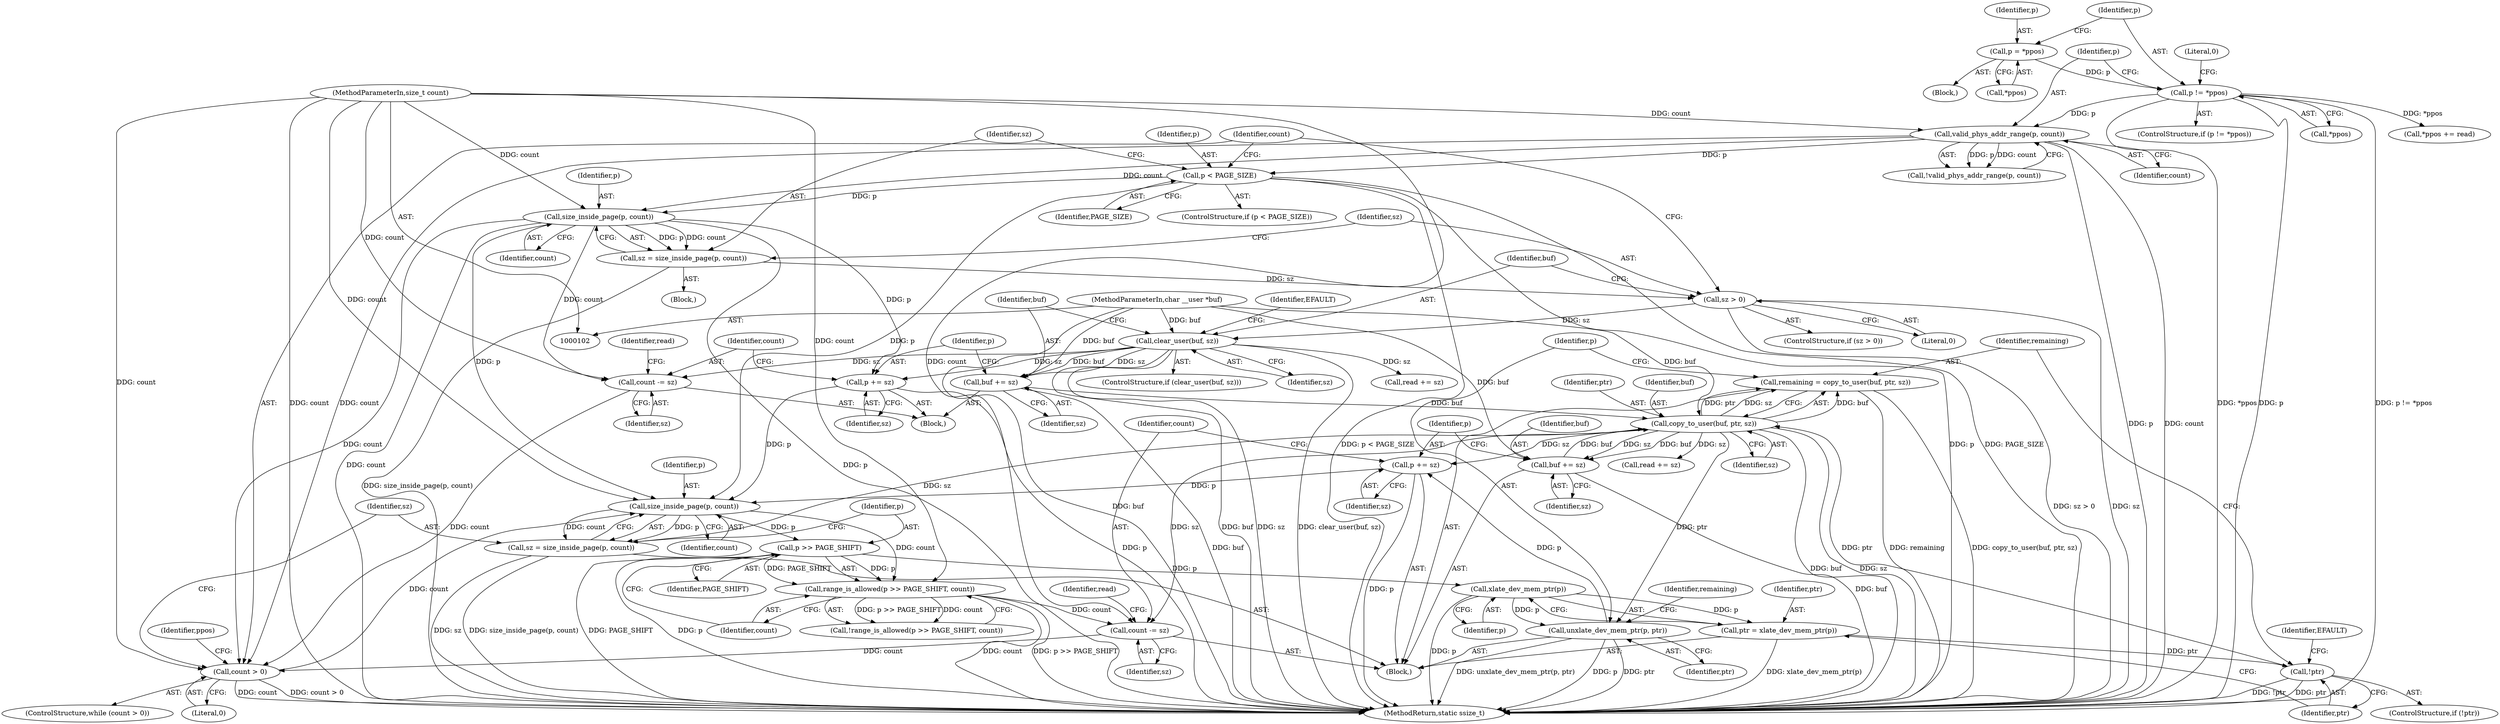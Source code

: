 digraph "1_linux_a4866aa812518ed1a37d8ea0c881dc946409de94_0@API" {
"1000199" [label="(Call,remaining = copy_to_user(buf, ptr, sz))"];
"1000201" [label="(Call,copy_to_user(buf, ptr, sz))"];
"1000156" [label="(Call,buf += sz)"];
"1000150" [label="(Call,clear_user(buf, sz))"];
"1000104" [label="(MethodParameterIn,char __user *buf)"];
"1000145" [label="(Call,sz > 0)"];
"1000139" [label="(Call,sz = size_inside_page(p, count))"];
"1000141" [label="(Call,size_inside_page(p, count))"];
"1000135" [label="(Call,p < PAGE_SIZE)"];
"1000125" [label="(Call,valid_phys_addr_range(p, count))"];
"1000117" [label="(Call,p != *ppos)"];
"1000109" [label="(Call,p = *ppos)"];
"1000105" [label="(MethodParameterIn,size_t count)"];
"1000213" [label="(Call,buf += sz)"];
"1000194" [label="(Call,!ptr)"];
"1000189" [label="(Call,ptr = xlate_dev_mem_ptr(p))"];
"1000191" [label="(Call,xlate_dev_mem_ptr(p))"];
"1000182" [label="(Call,p >> PAGE_SHIFT)"];
"1000176" [label="(Call,size_inside_page(p, count))"];
"1000216" [label="(Call,p += sz)"];
"1000205" [label="(Call,unxlate_dev_mem_ptr(p, ptr))"];
"1000159" [label="(Call,p += sz)"];
"1000169" [label="(Call,count > 0)"];
"1000162" [label="(Call,count -= sz)"];
"1000219" [label="(Call,count -= sz)"];
"1000181" [label="(Call,range_is_allowed(p >> PAGE_SHIFT, count))"];
"1000174" [label="(Call,sz = size_inside_page(p, count))"];
"1000205" [label="(Call,unxlate_dev_mem_ptr(p, ptr))"];
"1000142" [label="(Identifier,p)"];
"1000148" [label="(Block,)"];
"1000195" [label="(Identifier,ptr)"];
"1000227" [label="(Identifier,ppos)"];
"1000217" [label="(Identifier,p)"];
"1000185" [label="(Identifier,count)"];
"1000110" [label="(Identifier,p)"];
"1000155" [label="(Identifier,EFAULT)"];
"1000169" [label="(Call,count > 0)"];
"1000218" [label="(Identifier,sz)"];
"1000152" [label="(Identifier,sz)"];
"1000219" [label="(Call,count -= sz)"];
"1000161" [label="(Identifier,sz)"];
"1000177" [label="(Identifier,p)"];
"1000204" [label="(Identifier,sz)"];
"1000107" [label="(Block,)"];
"1000207" [label="(Identifier,ptr)"];
"1000191" [label="(Call,xlate_dev_mem_ptr(p))"];
"1000147" [label="(Literal,0)"];
"1000124" [label="(Call,!valid_phys_addr_range(p, count))"];
"1000157" [label="(Identifier,buf)"];
"1000172" [label="(Block,)"];
"1000190" [label="(Identifier,ptr)"];
"1000193" [label="(ControlStructure,if (!ptr))"];
"1000176" [label="(Call,size_inside_page(p, count))"];
"1000182" [label="(Call,p >> PAGE_SHIFT)"];
"1000203" [label="(Identifier,ptr)"];
"1000139" [label="(Call,sz = size_inside_page(p, count))"];
"1000171" [label="(Literal,0)"];
"1000225" [label="(Call,*ppos += read)"];
"1000162" [label="(Call,count -= sz)"];
"1000200" [label="(Identifier,remaining)"];
"1000104" [label="(MethodParameterIn,char __user *buf)"];
"1000150" [label="(Call,clear_user(buf, sz))"];
"1000160" [label="(Identifier,p)"];
"1000164" [label="(Identifier,sz)"];
"1000222" [label="(Call,read += sz)"];
"1000165" [label="(Call,read += sz)"];
"1000221" [label="(Identifier,sz)"];
"1000199" [label="(Call,remaining = copy_to_user(buf, ptr, sz))"];
"1000146" [label="(Identifier,sz)"];
"1000194" [label="(Call,!ptr)"];
"1000168" [label="(ControlStructure,while (count > 0))"];
"1000119" [label="(Call,*ppos)"];
"1000122" [label="(Literal,0)"];
"1000170" [label="(Identifier,count)"];
"1000206" [label="(Identifier,p)"];
"1000159" [label="(Call,p += sz)"];
"1000192" [label="(Identifier,p)"];
"1000140" [label="(Identifier,sz)"];
"1000209" [label="(Identifier,remaining)"];
"1000145" [label="(Call,sz > 0)"];
"1000181" [label="(Call,range_is_allowed(p >> PAGE_SHIFT, count))"];
"1000180" [label="(Call,!range_is_allowed(p >> PAGE_SHIFT, count))"];
"1000125" [label="(Call,valid_phys_addr_range(p, count))"];
"1000116" [label="(ControlStructure,if (p != *ppos))"];
"1000137" [label="(Identifier,PAGE_SIZE)"];
"1000127" [label="(Identifier,count)"];
"1000118" [label="(Identifier,p)"];
"1000215" [label="(Identifier,sz)"];
"1000231" [label="(MethodReturn,static ssize_t)"];
"1000198" [label="(Identifier,EFAULT)"];
"1000105" [label="(MethodParameterIn,size_t count)"];
"1000158" [label="(Identifier,sz)"];
"1000126" [label="(Identifier,p)"];
"1000214" [label="(Identifier,buf)"];
"1000135" [label="(Call,p < PAGE_SIZE)"];
"1000201" [label="(Call,copy_to_user(buf, ptr, sz))"];
"1000220" [label="(Identifier,count)"];
"1000189" [label="(Call,ptr = xlate_dev_mem_ptr(p))"];
"1000138" [label="(Block,)"];
"1000175" [label="(Identifier,sz)"];
"1000117" [label="(Call,p != *ppos)"];
"1000149" [label="(ControlStructure,if (clear_user(buf, sz)))"];
"1000163" [label="(Identifier,count)"];
"1000109" [label="(Call,p = *ppos)"];
"1000216" [label="(Call,p += sz)"];
"1000174" [label="(Call,sz = size_inside_page(p, count))"];
"1000166" [label="(Identifier,read)"];
"1000202" [label="(Identifier,buf)"];
"1000178" [label="(Identifier,count)"];
"1000213" [label="(Call,buf += sz)"];
"1000151" [label="(Identifier,buf)"];
"1000144" [label="(ControlStructure,if (sz > 0))"];
"1000143" [label="(Identifier,count)"];
"1000141" [label="(Call,size_inside_page(p, count))"];
"1000156" [label="(Call,buf += sz)"];
"1000184" [label="(Identifier,PAGE_SHIFT)"];
"1000223" [label="(Identifier,read)"];
"1000136" [label="(Identifier,p)"];
"1000183" [label="(Identifier,p)"];
"1000134" [label="(ControlStructure,if (p < PAGE_SIZE))"];
"1000111" [label="(Call,*ppos)"];
"1000199" -> "1000172"  [label="AST: "];
"1000199" -> "1000201"  [label="CFG: "];
"1000200" -> "1000199"  [label="AST: "];
"1000201" -> "1000199"  [label="AST: "];
"1000206" -> "1000199"  [label="CFG: "];
"1000199" -> "1000231"  [label="DDG: copy_to_user(buf, ptr, sz)"];
"1000199" -> "1000231"  [label="DDG: remaining"];
"1000201" -> "1000199"  [label="DDG: buf"];
"1000201" -> "1000199"  [label="DDG: ptr"];
"1000201" -> "1000199"  [label="DDG: sz"];
"1000201" -> "1000204"  [label="CFG: "];
"1000202" -> "1000201"  [label="AST: "];
"1000203" -> "1000201"  [label="AST: "];
"1000204" -> "1000201"  [label="AST: "];
"1000201" -> "1000231"  [label="DDG: sz"];
"1000201" -> "1000231"  [label="DDG: buf"];
"1000156" -> "1000201"  [label="DDG: buf"];
"1000213" -> "1000201"  [label="DDG: buf"];
"1000104" -> "1000201"  [label="DDG: buf"];
"1000194" -> "1000201"  [label="DDG: ptr"];
"1000174" -> "1000201"  [label="DDG: sz"];
"1000201" -> "1000205"  [label="DDG: ptr"];
"1000201" -> "1000213"  [label="DDG: sz"];
"1000201" -> "1000213"  [label="DDG: buf"];
"1000201" -> "1000216"  [label="DDG: sz"];
"1000201" -> "1000219"  [label="DDG: sz"];
"1000201" -> "1000222"  [label="DDG: sz"];
"1000156" -> "1000148"  [label="AST: "];
"1000156" -> "1000158"  [label="CFG: "];
"1000157" -> "1000156"  [label="AST: "];
"1000158" -> "1000156"  [label="AST: "];
"1000160" -> "1000156"  [label="CFG: "];
"1000156" -> "1000231"  [label="DDG: buf"];
"1000150" -> "1000156"  [label="DDG: sz"];
"1000150" -> "1000156"  [label="DDG: buf"];
"1000104" -> "1000156"  [label="DDG: buf"];
"1000150" -> "1000149"  [label="AST: "];
"1000150" -> "1000152"  [label="CFG: "];
"1000151" -> "1000150"  [label="AST: "];
"1000152" -> "1000150"  [label="AST: "];
"1000155" -> "1000150"  [label="CFG: "];
"1000157" -> "1000150"  [label="CFG: "];
"1000150" -> "1000231"  [label="DDG: buf"];
"1000150" -> "1000231"  [label="DDG: sz"];
"1000150" -> "1000231"  [label="DDG: clear_user(buf, sz)"];
"1000104" -> "1000150"  [label="DDG: buf"];
"1000145" -> "1000150"  [label="DDG: sz"];
"1000150" -> "1000159"  [label="DDG: sz"];
"1000150" -> "1000162"  [label="DDG: sz"];
"1000150" -> "1000165"  [label="DDG: sz"];
"1000104" -> "1000102"  [label="AST: "];
"1000104" -> "1000231"  [label="DDG: buf"];
"1000104" -> "1000213"  [label="DDG: buf"];
"1000145" -> "1000144"  [label="AST: "];
"1000145" -> "1000147"  [label="CFG: "];
"1000146" -> "1000145"  [label="AST: "];
"1000147" -> "1000145"  [label="AST: "];
"1000151" -> "1000145"  [label="CFG: "];
"1000170" -> "1000145"  [label="CFG: "];
"1000145" -> "1000231"  [label="DDG: sz > 0"];
"1000145" -> "1000231"  [label="DDG: sz"];
"1000139" -> "1000145"  [label="DDG: sz"];
"1000139" -> "1000138"  [label="AST: "];
"1000139" -> "1000141"  [label="CFG: "];
"1000140" -> "1000139"  [label="AST: "];
"1000141" -> "1000139"  [label="AST: "];
"1000146" -> "1000139"  [label="CFG: "];
"1000139" -> "1000231"  [label="DDG: size_inside_page(p, count)"];
"1000141" -> "1000139"  [label="DDG: p"];
"1000141" -> "1000139"  [label="DDG: count"];
"1000141" -> "1000143"  [label="CFG: "];
"1000142" -> "1000141"  [label="AST: "];
"1000143" -> "1000141"  [label="AST: "];
"1000141" -> "1000231"  [label="DDG: p"];
"1000141" -> "1000231"  [label="DDG: count"];
"1000135" -> "1000141"  [label="DDG: p"];
"1000125" -> "1000141"  [label="DDG: count"];
"1000105" -> "1000141"  [label="DDG: count"];
"1000141" -> "1000159"  [label="DDG: p"];
"1000141" -> "1000162"  [label="DDG: count"];
"1000141" -> "1000169"  [label="DDG: count"];
"1000141" -> "1000176"  [label="DDG: p"];
"1000135" -> "1000134"  [label="AST: "];
"1000135" -> "1000137"  [label="CFG: "];
"1000136" -> "1000135"  [label="AST: "];
"1000137" -> "1000135"  [label="AST: "];
"1000140" -> "1000135"  [label="CFG: "];
"1000170" -> "1000135"  [label="CFG: "];
"1000135" -> "1000231"  [label="DDG: p < PAGE_SIZE"];
"1000135" -> "1000231"  [label="DDG: p"];
"1000135" -> "1000231"  [label="DDG: PAGE_SIZE"];
"1000125" -> "1000135"  [label="DDG: p"];
"1000135" -> "1000176"  [label="DDG: p"];
"1000125" -> "1000124"  [label="AST: "];
"1000125" -> "1000127"  [label="CFG: "];
"1000126" -> "1000125"  [label="AST: "];
"1000127" -> "1000125"  [label="AST: "];
"1000124" -> "1000125"  [label="CFG: "];
"1000125" -> "1000231"  [label="DDG: p"];
"1000125" -> "1000231"  [label="DDG: count"];
"1000125" -> "1000124"  [label="DDG: p"];
"1000125" -> "1000124"  [label="DDG: count"];
"1000117" -> "1000125"  [label="DDG: p"];
"1000105" -> "1000125"  [label="DDG: count"];
"1000125" -> "1000169"  [label="DDG: count"];
"1000117" -> "1000116"  [label="AST: "];
"1000117" -> "1000119"  [label="CFG: "];
"1000118" -> "1000117"  [label="AST: "];
"1000119" -> "1000117"  [label="AST: "];
"1000122" -> "1000117"  [label="CFG: "];
"1000126" -> "1000117"  [label="CFG: "];
"1000117" -> "1000231"  [label="DDG: p"];
"1000117" -> "1000231"  [label="DDG: p != *ppos"];
"1000117" -> "1000231"  [label="DDG: *ppos"];
"1000109" -> "1000117"  [label="DDG: p"];
"1000117" -> "1000225"  [label="DDG: *ppos"];
"1000109" -> "1000107"  [label="AST: "];
"1000109" -> "1000111"  [label="CFG: "];
"1000110" -> "1000109"  [label="AST: "];
"1000111" -> "1000109"  [label="AST: "];
"1000118" -> "1000109"  [label="CFG: "];
"1000105" -> "1000102"  [label="AST: "];
"1000105" -> "1000231"  [label="DDG: count"];
"1000105" -> "1000162"  [label="DDG: count"];
"1000105" -> "1000169"  [label="DDG: count"];
"1000105" -> "1000176"  [label="DDG: count"];
"1000105" -> "1000181"  [label="DDG: count"];
"1000105" -> "1000219"  [label="DDG: count"];
"1000213" -> "1000172"  [label="AST: "];
"1000213" -> "1000215"  [label="CFG: "];
"1000214" -> "1000213"  [label="AST: "];
"1000215" -> "1000213"  [label="AST: "];
"1000217" -> "1000213"  [label="CFG: "];
"1000213" -> "1000231"  [label="DDG: buf"];
"1000194" -> "1000193"  [label="AST: "];
"1000194" -> "1000195"  [label="CFG: "];
"1000195" -> "1000194"  [label="AST: "];
"1000198" -> "1000194"  [label="CFG: "];
"1000200" -> "1000194"  [label="CFG: "];
"1000194" -> "1000231"  [label="DDG: !ptr"];
"1000194" -> "1000231"  [label="DDG: ptr"];
"1000189" -> "1000194"  [label="DDG: ptr"];
"1000189" -> "1000172"  [label="AST: "];
"1000189" -> "1000191"  [label="CFG: "];
"1000190" -> "1000189"  [label="AST: "];
"1000191" -> "1000189"  [label="AST: "];
"1000195" -> "1000189"  [label="CFG: "];
"1000189" -> "1000231"  [label="DDG: xlate_dev_mem_ptr(p)"];
"1000191" -> "1000189"  [label="DDG: p"];
"1000191" -> "1000192"  [label="CFG: "];
"1000192" -> "1000191"  [label="AST: "];
"1000191" -> "1000231"  [label="DDG: p"];
"1000182" -> "1000191"  [label="DDG: p"];
"1000191" -> "1000205"  [label="DDG: p"];
"1000182" -> "1000181"  [label="AST: "];
"1000182" -> "1000184"  [label="CFG: "];
"1000183" -> "1000182"  [label="AST: "];
"1000184" -> "1000182"  [label="AST: "];
"1000185" -> "1000182"  [label="CFG: "];
"1000182" -> "1000231"  [label="DDG: PAGE_SHIFT"];
"1000182" -> "1000231"  [label="DDG: p"];
"1000182" -> "1000181"  [label="DDG: p"];
"1000182" -> "1000181"  [label="DDG: PAGE_SHIFT"];
"1000176" -> "1000182"  [label="DDG: p"];
"1000176" -> "1000174"  [label="AST: "];
"1000176" -> "1000178"  [label="CFG: "];
"1000177" -> "1000176"  [label="AST: "];
"1000178" -> "1000176"  [label="AST: "];
"1000174" -> "1000176"  [label="CFG: "];
"1000176" -> "1000174"  [label="DDG: p"];
"1000176" -> "1000174"  [label="DDG: count"];
"1000216" -> "1000176"  [label="DDG: p"];
"1000159" -> "1000176"  [label="DDG: p"];
"1000169" -> "1000176"  [label="DDG: count"];
"1000176" -> "1000181"  [label="DDG: count"];
"1000216" -> "1000172"  [label="AST: "];
"1000216" -> "1000218"  [label="CFG: "];
"1000217" -> "1000216"  [label="AST: "];
"1000218" -> "1000216"  [label="AST: "];
"1000220" -> "1000216"  [label="CFG: "];
"1000216" -> "1000231"  [label="DDG: p"];
"1000205" -> "1000216"  [label="DDG: p"];
"1000205" -> "1000172"  [label="AST: "];
"1000205" -> "1000207"  [label="CFG: "];
"1000206" -> "1000205"  [label="AST: "];
"1000207" -> "1000205"  [label="AST: "];
"1000209" -> "1000205"  [label="CFG: "];
"1000205" -> "1000231"  [label="DDG: p"];
"1000205" -> "1000231"  [label="DDG: ptr"];
"1000205" -> "1000231"  [label="DDG: unxlate_dev_mem_ptr(p, ptr)"];
"1000159" -> "1000148"  [label="AST: "];
"1000159" -> "1000161"  [label="CFG: "];
"1000160" -> "1000159"  [label="AST: "];
"1000161" -> "1000159"  [label="AST: "];
"1000163" -> "1000159"  [label="CFG: "];
"1000159" -> "1000231"  [label="DDG: p"];
"1000169" -> "1000168"  [label="AST: "];
"1000169" -> "1000171"  [label="CFG: "];
"1000170" -> "1000169"  [label="AST: "];
"1000171" -> "1000169"  [label="AST: "];
"1000175" -> "1000169"  [label="CFG: "];
"1000227" -> "1000169"  [label="CFG: "];
"1000169" -> "1000231"  [label="DDG: count > 0"];
"1000169" -> "1000231"  [label="DDG: count"];
"1000162" -> "1000169"  [label="DDG: count"];
"1000219" -> "1000169"  [label="DDG: count"];
"1000162" -> "1000148"  [label="AST: "];
"1000162" -> "1000164"  [label="CFG: "];
"1000163" -> "1000162"  [label="AST: "];
"1000164" -> "1000162"  [label="AST: "];
"1000166" -> "1000162"  [label="CFG: "];
"1000219" -> "1000172"  [label="AST: "];
"1000219" -> "1000221"  [label="CFG: "];
"1000220" -> "1000219"  [label="AST: "];
"1000221" -> "1000219"  [label="AST: "];
"1000223" -> "1000219"  [label="CFG: "];
"1000181" -> "1000219"  [label="DDG: count"];
"1000181" -> "1000180"  [label="AST: "];
"1000181" -> "1000185"  [label="CFG: "];
"1000185" -> "1000181"  [label="AST: "];
"1000180" -> "1000181"  [label="CFG: "];
"1000181" -> "1000231"  [label="DDG: count"];
"1000181" -> "1000231"  [label="DDG: p >> PAGE_SHIFT"];
"1000181" -> "1000180"  [label="DDG: p >> PAGE_SHIFT"];
"1000181" -> "1000180"  [label="DDG: count"];
"1000174" -> "1000172"  [label="AST: "];
"1000175" -> "1000174"  [label="AST: "];
"1000183" -> "1000174"  [label="CFG: "];
"1000174" -> "1000231"  [label="DDG: size_inside_page(p, count)"];
"1000174" -> "1000231"  [label="DDG: sz"];
}
